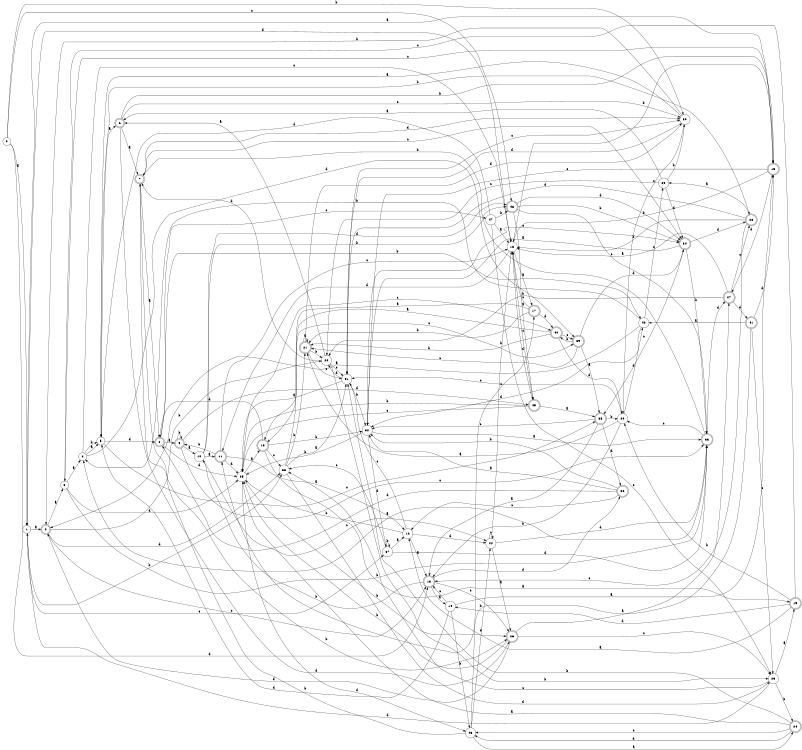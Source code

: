 digraph n39_1 {
__start0 [label="" shape="none"];

rankdir=LR;
size="8,5";

s0 [style="filled", color="black", fillcolor="white" shape="circle", label="0"];
s1 [style="filled", color="black", fillcolor="white" shape="circle", label="1"];
s2 [style="rounded,filled", color="black", fillcolor="white" shape="doublecircle", label="2"];
s3 [style="filled", color="black", fillcolor="white" shape="circle", label="3"];
s4 [style="filled", color="black", fillcolor="white" shape="circle", label="4"];
s5 [style="filled", color="black", fillcolor="white" shape="circle", label="5"];
s6 [style="rounded,filled", color="black", fillcolor="white" shape="doublecircle", label="6"];
s7 [style="rounded,filled", color="black", fillcolor="white" shape="doublecircle", label="7"];
s8 [style="rounded,filled", color="black", fillcolor="white" shape="doublecircle", label="8"];
s9 [style="rounded,filled", color="black", fillcolor="white" shape="doublecircle", label="9"];
s10 [style="filled", color="black", fillcolor="white" shape="circle", label="10"];
s11 [style="rounded,filled", color="black", fillcolor="white" shape="doublecircle", label="11"];
s12 [style="filled", color="black", fillcolor="white" shape="circle", label="12"];
s13 [style="rounded,filled", color="black", fillcolor="white" shape="doublecircle", label="13"];
s14 [style="filled", color="black", fillcolor="white" shape="circle", label="14"];
s15 [style="rounded,filled", color="black", fillcolor="white" shape="doublecircle", label="15"];
s16 [style="filled", color="black", fillcolor="white" shape="circle", label="16"];
s17 [style="rounded,filled", color="black", fillcolor="white" shape="doublecircle", label="17"];
s18 [style="rounded,filled", color="black", fillcolor="white" shape="doublecircle", label="18"];
s19 [style="rounded,filled", color="black", fillcolor="white" shape="doublecircle", label="19"];
s20 [style="filled", color="black", fillcolor="white" shape="circle", label="20"];
s21 [style="rounded,filled", color="black", fillcolor="white" shape="doublecircle", label="21"];
s22 [style="filled", color="black", fillcolor="white" shape="circle", label="22"];
s23 [style="filled", color="black", fillcolor="white" shape="circle", label="23"];
s24 [style="rounded,filled", color="black", fillcolor="white" shape="doublecircle", label="24"];
s25 [style="filled", color="black", fillcolor="white" shape="circle", label="25"];
s26 [style="rounded,filled", color="black", fillcolor="white" shape="doublecircle", label="26"];
s27 [style="rounded,filled", color="black", fillcolor="white" shape="doublecircle", label="27"];
s28 [style="rounded,filled", color="black", fillcolor="white" shape="doublecircle", label="28"];
s29 [style="filled", color="black", fillcolor="white" shape="circle", label="29"];
s30 [style="filled", color="black", fillcolor="white" shape="circle", label="30"];
s31 [style="filled", color="black", fillcolor="white" shape="circle", label="31"];
s32 [style="filled", color="black", fillcolor="white" shape="circle", label="32"];
s33 [style="rounded,filled", color="black", fillcolor="white" shape="doublecircle", label="33"];
s34 [style="rounded,filled", color="black", fillcolor="white" shape="doublecircle", label="34"];
s35 [style="rounded,filled", color="black", fillcolor="white" shape="doublecircle", label="35"];
s36 [style="rounded,filled", color="black", fillcolor="white" shape="doublecircle", label="36"];
s37 [style="filled", color="black", fillcolor="white" shape="circle", label="37"];
s38 [style="filled", color="black", fillcolor="white" shape="circle", label="38"];
s39 [style="rounded,filled", color="black", fillcolor="white" shape="doublecircle", label="39"];
s40 [style="rounded,filled", color="black", fillcolor="white" shape="doublecircle", label="40"];
s41 [style="rounded,filled", color="black", fillcolor="white" shape="doublecircle", label="41"];
s42 [style="filled", color="black", fillcolor="white" shape="circle", label="42"];
s43 [style="filled", color="black", fillcolor="white" shape="circle", label="43"];
s44 [style="filled", color="black", fillcolor="white" shape="circle", label="44"];
s45 [style="rounded,filled", color="black", fillcolor="white" shape="doublecircle", label="45"];
s46 [style="rounded,filled", color="black", fillcolor="white" shape="doublecircle", label="46"];
s47 [style="filled", color="black", fillcolor="white" shape="circle", label="47"];
s0 -> s1 [label="a"];
s0 -> s30 [label="b"];
s0 -> s46 [label="c"];
s0 -> s13 [label="d"];
s1 -> s2 [label="a"];
s1 -> s38 [label="b"];
s1 -> s37 [label="c"];
s1 -> s16 [label="d"];
s2 -> s3 [label="a"];
s2 -> s22 [label="b"];
s2 -> s13 [label="c"];
s2 -> s38 [label="d"];
s3 -> s4 [label="a"];
s3 -> s33 [label="b"];
s3 -> s15 [label="c"];
s3 -> s25 [label="d"];
s4 -> s5 [label="a"];
s4 -> s5 [label="b"];
s4 -> s16 [label="c"];
s4 -> s39 [label="d"];
s5 -> s6 [label="a"];
s5 -> s28 [label="b"];
s5 -> s35 [label="c"];
s5 -> s8 [label="d"];
s6 -> s7 [label="a"];
s6 -> s15 [label="b"];
s6 -> s30 [label="c"];
s6 -> s26 [label="d"];
s7 -> s8 [label="a"];
s7 -> s26 [label="b"];
s7 -> s34 [label="c"];
s7 -> s30 [label="d"];
s8 -> s9 [label="a"];
s8 -> s42 [label="b"];
s8 -> s47 [label="c"];
s8 -> s25 [label="d"];
s9 -> s10 [label="a"];
s9 -> s9 [label="b"];
s9 -> s33 [label="c"];
s9 -> s45 [label="d"];
s10 -> s11 [label="a"];
s10 -> s46 [label="b"];
s10 -> s44 [label="c"];
s10 -> s46 [label="d"];
s11 -> s12 [label="a"];
s11 -> s9 [label="b"];
s11 -> s16 [label="c"];
s11 -> s25 [label="d"];
s12 -> s13 [label="a"];
s12 -> s25 [label="b"];
s12 -> s31 [label="c"];
s12 -> s44 [label="d"];
s13 -> s14 [label="a"];
s13 -> s10 [label="b"];
s13 -> s26 [label="c"];
s13 -> s36 [label="d"];
s14 -> s15 [label="a"];
s14 -> s43 [label="b"];
s14 -> s13 [label="c"];
s14 -> s5 [label="d"];
s15 -> s1 [label="a"];
s15 -> s16 [label="b"];
s15 -> s32 [label="c"];
s15 -> s27 [label="d"];
s16 -> s17 [label="a"];
s16 -> s15 [label="b"];
s16 -> s45 [label="c"];
s16 -> s11 [label="d"];
s17 -> s18 [label="a"];
s17 -> s21 [label="b"];
s17 -> s16 [label="c"];
s17 -> s40 [label="d"];
s18 -> s19 [label="a"];
s18 -> s32 [label="b"];
s18 -> s38 [label="c"];
s18 -> s8 [label="d"];
s19 -> s12 [label="a"];
s19 -> s20 [label="b"];
s19 -> s3 [label="c"];
s19 -> s14 [label="d"];
s20 -> s21 [label="a"];
s20 -> s13 [label="b"];
s20 -> s31 [label="c"];
s20 -> s42 [label="d"];
s21 -> s21 [label="a"];
s21 -> s22 [label="b"];
s21 -> s31 [label="c"];
s21 -> s30 [label="d"];
s22 -> s6 [label="a"];
s22 -> s23 [label="b"];
s22 -> s31 [label="c"];
s22 -> s7 [label="d"];
s23 -> s19 [label="a"];
s23 -> s24 [label="b"];
s23 -> s38 [label="c"];
s23 -> s1 [label="d"];
s24 -> s25 [label="a"];
s24 -> s31 [label="b"];
s24 -> s43 [label="c"];
s24 -> s43 [label="d"];
s25 -> s18 [label="a"];
s25 -> s26 [label="b"];
s25 -> s40 [label="c"];
s25 -> s43 [label="d"];
s26 -> s27 [label="a"];
s26 -> s25 [label="b"];
s26 -> s23 [label="c"];
s26 -> s2 [label="d"];
s27 -> s16 [label="a"];
s27 -> s22 [label="b"];
s27 -> s28 [label="c"];
s27 -> s41 [label="d"];
s28 -> s29 [label="a"];
s28 -> s16 [label="b"];
s28 -> s13 [label="c"];
s28 -> s31 [label="d"];
s29 -> s6 [label="a"];
s29 -> s30 [label="b"];
s29 -> s22 [label="c"];
s29 -> s34 [label="d"];
s30 -> s5 [label="a"];
s30 -> s2 [label="b"];
s30 -> s20 [label="c"];
s30 -> s31 [label="d"];
s31 -> s25 [label="a"];
s31 -> s32 [label="b"];
s31 -> s30 [label="c"];
s31 -> s22 [label="d"];
s32 -> s33 [label="a"];
s32 -> s25 [label="b"];
s32 -> s34 [label="c"];
s32 -> s37 [label="d"];
s33 -> s4 [label="a"];
s33 -> s7 [label="b"];
s33 -> s20 [label="c"];
s33 -> s27 [label="d"];
s34 -> s32 [label="a"];
s34 -> s33 [label="b"];
s34 -> s35 [label="c"];
s34 -> s28 [label="d"];
s35 -> s13 [label="a"];
s35 -> s20 [label="b"];
s35 -> s32 [label="c"];
s35 -> s36 [label="d"];
s36 -> s32 [label="a"];
s36 -> s32 [label="b"];
s36 -> s12 [label="c"];
s36 -> s8 [label="d"];
s37 -> s12 [label="a"];
s37 -> s37 [label="b"];
s37 -> s38 [label="c"];
s37 -> s33 [label="d"];
s38 -> s31 [label="a"];
s38 -> s21 [label="b"];
s38 -> s39 [label="c"];
s38 -> s23 [label="d"];
s39 -> s35 [label="a"];
s39 -> s40 [label="b"];
s39 -> s21 [label="c"];
s39 -> s34 [label="d"];
s40 -> s18 [label="a"];
s40 -> s21 [label="b"];
s40 -> s39 [label="c"];
s40 -> s20 [label="d"];
s41 -> s42 [label="a"];
s41 -> s11 [label="b"];
s41 -> s23 [label="c"];
s41 -> s15 [label="d"];
s42 -> s2 [label="a"];
s42 -> s4 [label="b"];
s42 -> s29 [label="c"];
s42 -> s32 [label="d"];
s43 -> s24 [label="a"];
s43 -> s7 [label="b"];
s43 -> s17 [label="c"];
s43 -> s44 [label="d"];
s44 -> s26 [label="a"];
s44 -> s16 [label="b"];
s44 -> s44 [label="c"];
s44 -> s33 [label="d"];
s45 -> s35 [label="a"];
s45 -> s25 [label="b"];
s45 -> s25 [label="c"];
s45 -> s16 [label="d"];
s46 -> s45 [label="a"];
s46 -> s34 [label="b"];
s46 -> s33 [label="c"];
s46 -> s34 [label="d"];
s47 -> s16 [label="a"];
s47 -> s46 [label="b"];
s47 -> s23 [label="c"];
s47 -> s5 [label="d"];

}